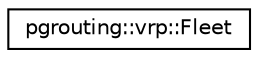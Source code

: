 digraph "Graphical Class Hierarchy"
{
  edge [fontname="Helvetica",fontsize="10",labelfontname="Helvetica",labelfontsize="10"];
  node [fontname="Helvetica",fontsize="10",shape=record];
  rankdir="LR";
  Node0 [label="pgrouting::vrp::Fleet",height=0.2,width=0.4,color="black", fillcolor="white", style="filled",URL="$classpgrouting_1_1vrp_1_1Fleet.html"];
}
